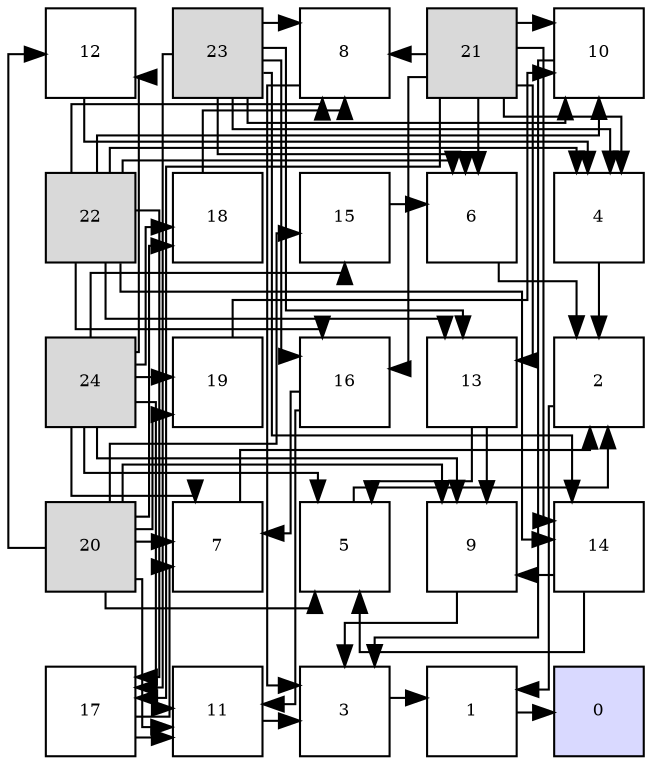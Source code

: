 digraph layout{
 rankdir=TB;
 splines=ortho;
 node [style=filled shape=square fixedsize=true width=0.6];
0[label="12", fontsize=8, fillcolor="#ffffff"];
1[label="23", fontsize=8, fillcolor="#d9d9d9"];
2[label="8", fontsize=8, fillcolor="#ffffff"];
3[label="21", fontsize=8, fillcolor="#d9d9d9"];
4[label="10", fontsize=8, fillcolor="#ffffff"];
5[label="22", fontsize=8, fillcolor="#d9d9d9"];
6[label="18", fontsize=8, fillcolor="#ffffff"];
7[label="15", fontsize=8, fillcolor="#ffffff"];
8[label="6", fontsize=8, fillcolor="#ffffff"];
9[label="4", fontsize=8, fillcolor="#ffffff"];
10[label="24", fontsize=8, fillcolor="#d9d9d9"];
11[label="19", fontsize=8, fillcolor="#ffffff"];
12[label="16", fontsize=8, fillcolor="#ffffff"];
13[label="13", fontsize=8, fillcolor="#ffffff"];
14[label="2", fontsize=8, fillcolor="#ffffff"];
15[label="20", fontsize=8, fillcolor="#d9d9d9"];
16[label="7", fontsize=8, fillcolor="#ffffff"];
17[label="5", fontsize=8, fillcolor="#ffffff"];
18[label="9", fontsize=8, fillcolor="#ffffff"];
19[label="14", fontsize=8, fillcolor="#ffffff"];
20[label="17", fontsize=8, fillcolor="#ffffff"];
21[label="11", fontsize=8, fillcolor="#ffffff"];
22[label="3", fontsize=8, fillcolor="#ffffff"];
23[label="1", fontsize=8, fillcolor="#ffffff"];
24[label="0", fontsize=8, fillcolor="#d9d9ff"];
edge [constraint=false, style=vis];23 -> 24;
14 -> 23;
22 -> 23;
9 -> 14;
17 -> 14;
8 -> 14;
16 -> 14;
2 -> 22;
18 -> 22;
4 -> 22;
21 -> 22;
0 -> 9;
3 -> 9;
5 -> 9;
1 -> 9;
13 -> 17;
19 -> 17;
15 -> 17;
10 -> 17;
7 -> 8;
3 -> 8;
5 -> 8;
1 -> 8;
12 -> 16;
20 -> 16;
15 -> 16;
10 -> 16;
6 -> 2;
3 -> 2;
5 -> 2;
1 -> 2;
13 -> 18;
19 -> 18;
15 -> 18;
10 -> 18;
11 -> 4;
3 -> 4;
5 -> 4;
1 -> 4;
12 -> 21;
20 -> 21;
15 -> 21;
10 -> 21;
15 -> 0;
10 -> 0;
3 -> 13;
5 -> 13;
1 -> 13;
3 -> 19;
5 -> 19;
1 -> 19;
15 -> 7;
10 -> 7;
3 -> 12;
5 -> 12;
1 -> 12;
3 -> 20;
5 -> 20;
1 -> 20;
15 -> 6;
10 -> 6;
15 -> 11;
10 -> 11;
edge [constraint=true, style=invis];
0 -> 5 -> 10 -> 15 -> 20;
1 -> 6 -> 11 -> 16 -> 21;
2 -> 7 -> 12 -> 17 -> 22;
3 -> 8 -> 13 -> 18 -> 23;
4 -> 9 -> 14 -> 19 -> 24;
rank = same {0 -> 1 -> 2 -> 3 -> 4};
rank = same {5 -> 6 -> 7 -> 8 -> 9};
rank = same {10 -> 11 -> 12 -> 13 -> 14};
rank = same {15 -> 16 -> 17 -> 18 -> 19};
rank = same {20 -> 21 -> 22 -> 23 -> 24};
}
